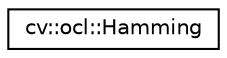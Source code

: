 digraph "Graphical Class Hierarchy"
{
 // LATEX_PDF_SIZE
  edge [fontname="Helvetica",fontsize="10",labelfontname="Helvetica",labelfontsize="10"];
  node [fontname="Helvetica",fontsize="10",shape=record];
  rankdir="LR";
  Node0 [label="cv::ocl::Hamming",height=0.2,width=0.4,color="black", fillcolor="white", style="filled",URL="$structcv_1_1ocl_1_1_hamming.html",tooltip=" "];
}
